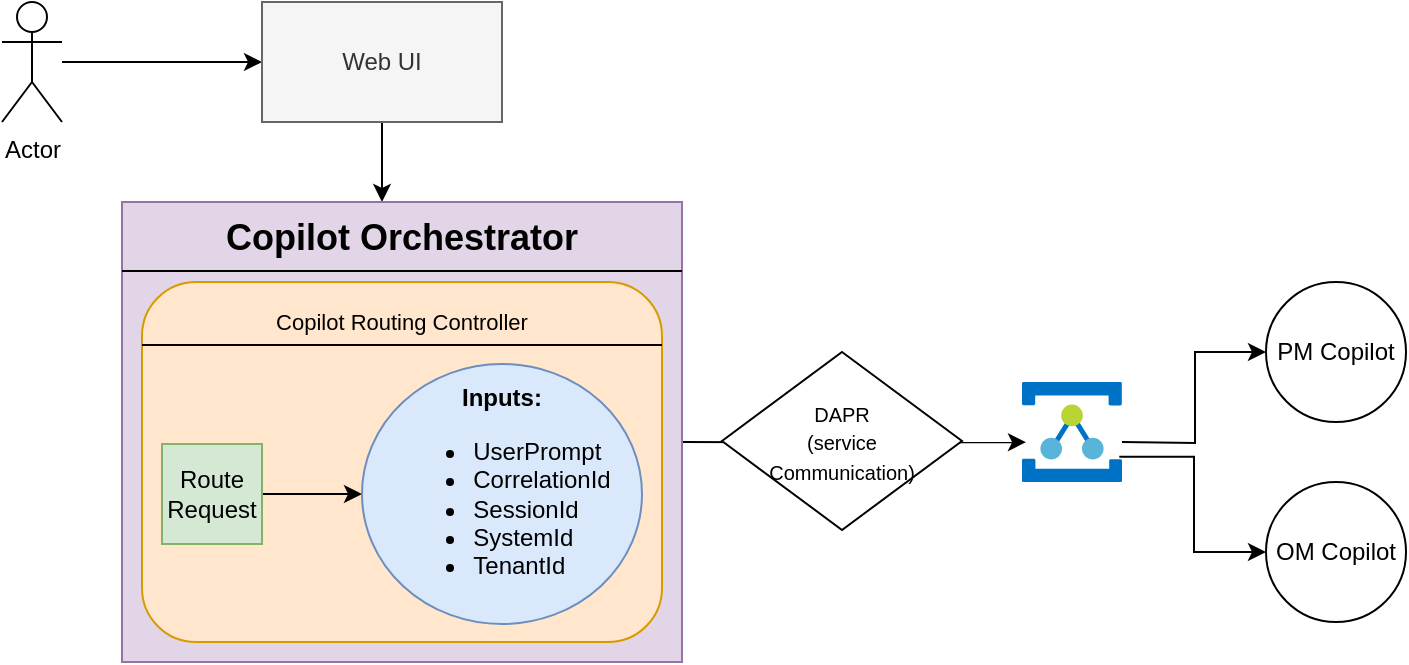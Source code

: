 <mxfile version="26.0.11">
  <diagram name="Page-1" id="TJu2bCbRz4ZYLwr56SL0">
    <mxGraphModel dx="786" dy="467" grid="1" gridSize="10" guides="1" tooltips="1" connect="1" arrows="1" fold="1" page="1" pageScale="1" pageWidth="850" pageHeight="1100" math="0" shadow="0">
      <root>
        <mxCell id="0" />
        <mxCell id="1" parent="0" />
        <mxCell id="l-R7N4XkeBFulMvIP0YO-26" value="" style="edgeStyle=orthogonalEdgeStyle;rounded=0;orthogonalLoop=1;jettySize=auto;html=1;" edge="1" parent="1" source="l-R7N4XkeBFulMvIP0YO-2" target="l-R7N4XkeBFulMvIP0YO-3">
          <mxGeometry relative="1" as="geometry" />
        </mxCell>
        <mxCell id="l-R7N4XkeBFulMvIP0YO-2" value="Actor" style="shape=umlActor;verticalLabelPosition=bottom;verticalAlign=top;html=1;outlineConnect=0;" vertex="1" parent="1">
          <mxGeometry x="60" y="120" width="30" height="60" as="geometry" />
        </mxCell>
        <mxCell id="l-R7N4XkeBFulMvIP0YO-8" value="" style="edgeStyle=orthogonalEdgeStyle;rounded=0;orthogonalLoop=1;jettySize=auto;html=1;" edge="1" parent="1" source="l-R7N4XkeBFulMvIP0YO-3" target="l-R7N4XkeBFulMvIP0YO-7">
          <mxGeometry relative="1" as="geometry">
            <Array as="points">
              <mxPoint x="250" y="190" />
              <mxPoint x="250" y="190" />
            </Array>
          </mxGeometry>
        </mxCell>
        <mxCell id="l-R7N4XkeBFulMvIP0YO-3" value="Web UI" style="rounded=0;whiteSpace=wrap;html=1;fillColor=#f5f5f5;fontColor=#333333;strokeColor=#666666;" vertex="1" parent="1">
          <mxGeometry x="190" y="120" width="120" height="60" as="geometry" />
        </mxCell>
        <mxCell id="l-R7N4XkeBFulMvIP0YO-19" style="edgeStyle=orthogonalEdgeStyle;rounded=0;orthogonalLoop=1;jettySize=auto;html=1;entryX=0.04;entryY=0.602;entryDx=0;entryDy=0;entryPerimeter=0;exitX=1;exitY=0.522;exitDx=0;exitDy=0;exitPerimeter=0;" edge="1" parent="1" source="l-R7N4XkeBFulMvIP0YO-7" target="l-R7N4XkeBFulMvIP0YO-18">
          <mxGeometry relative="1" as="geometry">
            <mxPoint x="540" y="335" as="targetPoint" />
          </mxGeometry>
        </mxCell>
        <mxCell id="l-R7N4XkeBFulMvIP0YO-7" value="" style="rounded=0;whiteSpace=wrap;html=1;fillColor=#e1d5e7;strokeColor=#9673a6;" vertex="1" parent="1">
          <mxGeometry x="120" y="220" width="280" height="230" as="geometry" />
        </mxCell>
        <mxCell id="l-R7N4XkeBFulMvIP0YO-9" value="" style="endArrow=none;html=1;rounded=0;exitX=0;exitY=0.25;exitDx=0;exitDy=0;entryX=1;entryY=0.25;entryDx=0;entryDy=0;" edge="1" parent="1">
          <mxGeometry width="50" height="50" relative="1" as="geometry">
            <mxPoint x="120" y="254.5" as="sourcePoint" />
            <mxPoint x="400" y="254.5" as="targetPoint" />
          </mxGeometry>
        </mxCell>
        <mxCell id="l-R7N4XkeBFulMvIP0YO-10" value="&lt;b&gt;&lt;font style=&quot;font-size: 18px;&quot;&gt;Copilot Orchestrator&lt;/font&gt;&lt;/b&gt;" style="text;html=1;align=center;verticalAlign=middle;whiteSpace=wrap;rounded=0;" vertex="1" parent="1">
          <mxGeometry x="120" y="223" width="280" height="30" as="geometry" />
        </mxCell>
        <mxCell id="l-R7N4XkeBFulMvIP0YO-11" value="" style="rounded=1;whiteSpace=wrap;html=1;fillColor=#ffe6cc;strokeColor=#d79b00;" vertex="1" parent="1">
          <mxGeometry x="130" y="260" width="260" height="180" as="geometry" />
        </mxCell>
        <mxCell id="l-R7N4XkeBFulMvIP0YO-12" value="" style="endArrow=none;html=1;rounded=0;exitX=0;exitY=0.25;exitDx=0;exitDy=0;entryX=1;entryY=0.25;entryDx=0;entryDy=0;" edge="1" parent="1">
          <mxGeometry width="50" height="50" relative="1" as="geometry">
            <mxPoint x="130" y="291.5" as="sourcePoint" />
            <mxPoint x="390" y="291.5" as="targetPoint" />
          </mxGeometry>
        </mxCell>
        <mxCell id="l-R7N4XkeBFulMvIP0YO-14" value="&lt;span&gt;&lt;font&gt;Copilot Routing Controller&lt;/font&gt;&lt;/span&gt;" style="text;html=1;align=center;verticalAlign=middle;whiteSpace=wrap;rounded=0;fontStyle=0;fontSize=11;" vertex="1" parent="1">
          <mxGeometry x="120" y="270" width="280" height="20" as="geometry" />
        </mxCell>
        <mxCell id="l-R7N4XkeBFulMvIP0YO-17" value="" style="edgeStyle=orthogonalEdgeStyle;rounded=0;orthogonalLoop=1;jettySize=auto;html=1;exitX=1;exitY=0.5;exitDx=0;exitDy=0;" edge="1" parent="1" source="l-R7N4XkeBFulMvIP0YO-15" target="l-R7N4XkeBFulMvIP0YO-16">
          <mxGeometry relative="1" as="geometry" />
        </mxCell>
        <mxCell id="l-R7N4XkeBFulMvIP0YO-15" value="Route Request" style="whiteSpace=wrap;html=1;aspect=fixed;fillColor=#d5e8d4;strokeColor=#82b366;" vertex="1" parent="1">
          <mxGeometry x="140" y="341" width="50" height="50" as="geometry" />
        </mxCell>
        <mxCell id="l-R7N4XkeBFulMvIP0YO-16" value="&lt;b&gt;Inputs:&lt;/b&gt;&lt;br&gt;&lt;div style=&quot;&quot;&gt;&lt;ul&gt;&lt;li style=&quot;text-align: left;&quot;&gt;&lt;span style=&quot;background-color: transparent; color: light-dark(rgb(0, 0, 0), rgb(255, 255, 255));&quot;&gt;UserPrompt&lt;/span&gt;&lt;/li&gt;&lt;li style=&quot;text-align: left;&quot;&gt;&lt;span style=&quot;background-color: transparent; color: light-dark(rgb(0, 0, 0), rgb(255, 255, 255));&quot;&gt;CorrelationId&lt;/span&gt;&lt;/li&gt;&lt;li style=&quot;text-align: left;&quot;&gt;&lt;span style=&quot;background-color: transparent; color: light-dark(rgb(0, 0, 0), rgb(255, 255, 255));&quot;&gt;SessionId&lt;/span&gt;&lt;/li&gt;&lt;li style=&quot;text-align: left;&quot;&gt;&lt;span style=&quot;background-color: transparent; color: light-dark(rgb(0, 0, 0), rgb(255, 255, 255));&quot;&gt;SystemId&lt;/span&gt;&lt;/li&gt;&lt;li style=&quot;text-align: left;&quot;&gt;&lt;span style=&quot;background-color: transparent; color: light-dark(rgb(0, 0, 0), rgb(255, 255, 255));&quot;&gt;TenantId&lt;/span&gt;&lt;/li&gt;&lt;/ul&gt;&lt;/div&gt;" style="ellipse;whiteSpace=wrap;html=1;fillColor=#dae8fc;strokeColor=#6c8ebf;" vertex="1" parent="1">
          <mxGeometry x="240" y="301" width="140" height="130" as="geometry" />
        </mxCell>
        <mxCell id="l-R7N4XkeBFulMvIP0YO-18" value="" style="sketch=0;aspect=fixed;html=1;align=center;fontSize=12;image=img/lib/mscae/Service_Bus_Relay.svg;shape=image;labelBackgroundColor=default;verticalAlign=top;verticalLabelPosition=bottom;points=[];" vertex="1" parent="1">
          <mxGeometry x="570" y="310" width="50" height="50" as="geometry" />
        </mxCell>
        <mxCell id="l-R7N4XkeBFulMvIP0YO-20" value="PM Copilot" style="ellipse;whiteSpace=wrap;html=1;aspect=fixed;" vertex="1" parent="1">
          <mxGeometry x="692" y="260" width="70" height="70" as="geometry" />
        </mxCell>
        <mxCell id="l-R7N4XkeBFulMvIP0YO-21" value="OM Copilot" style="ellipse;whiteSpace=wrap;html=1;aspect=fixed;" vertex="1" parent="1">
          <mxGeometry x="692" y="360" width="70" height="70" as="geometry" />
        </mxCell>
        <mxCell id="l-R7N4XkeBFulMvIP0YO-23" style="edgeStyle=orthogonalEdgeStyle;rounded=0;orthogonalLoop=1;jettySize=auto;html=1;entryX=0;entryY=0.5;entryDx=0;entryDy=0;exitX=0.973;exitY=0.747;exitDx=0;exitDy=0;exitPerimeter=0;" edge="1" parent="1" source="l-R7N4XkeBFulMvIP0YO-18" target="l-R7N4XkeBFulMvIP0YO-21">
          <mxGeometry relative="1" as="geometry">
            <mxPoint x="632" y="345" as="sourcePoint" />
            <mxPoint x="695" y="265" as="targetPoint" />
          </mxGeometry>
        </mxCell>
        <mxCell id="l-R7N4XkeBFulMvIP0YO-24" style="edgeStyle=orthogonalEdgeStyle;rounded=0;orthogonalLoop=1;jettySize=auto;html=1;entryX=0;entryY=0.5;entryDx=0;entryDy=0;exitX=0.973;exitY=0.747;exitDx=0;exitDy=0;exitPerimeter=0;" edge="1" parent="1" target="l-R7N4XkeBFulMvIP0YO-20">
          <mxGeometry relative="1" as="geometry">
            <mxPoint x="620" y="340" as="sourcePoint" />
            <mxPoint x="693" y="388" as="targetPoint" />
          </mxGeometry>
        </mxCell>
        <mxCell id="l-R7N4XkeBFulMvIP0YO-25" value="&lt;font style=&quot;font-size: 10px;&quot;&gt;DAPR&lt;br&gt;(service &lt;br&gt;Communication)&lt;/font&gt;" style="rhombus;whiteSpace=wrap;html=1;" vertex="1" parent="1">
          <mxGeometry x="420" y="295" width="120" height="89" as="geometry" />
        </mxCell>
      </root>
    </mxGraphModel>
  </diagram>
</mxfile>
